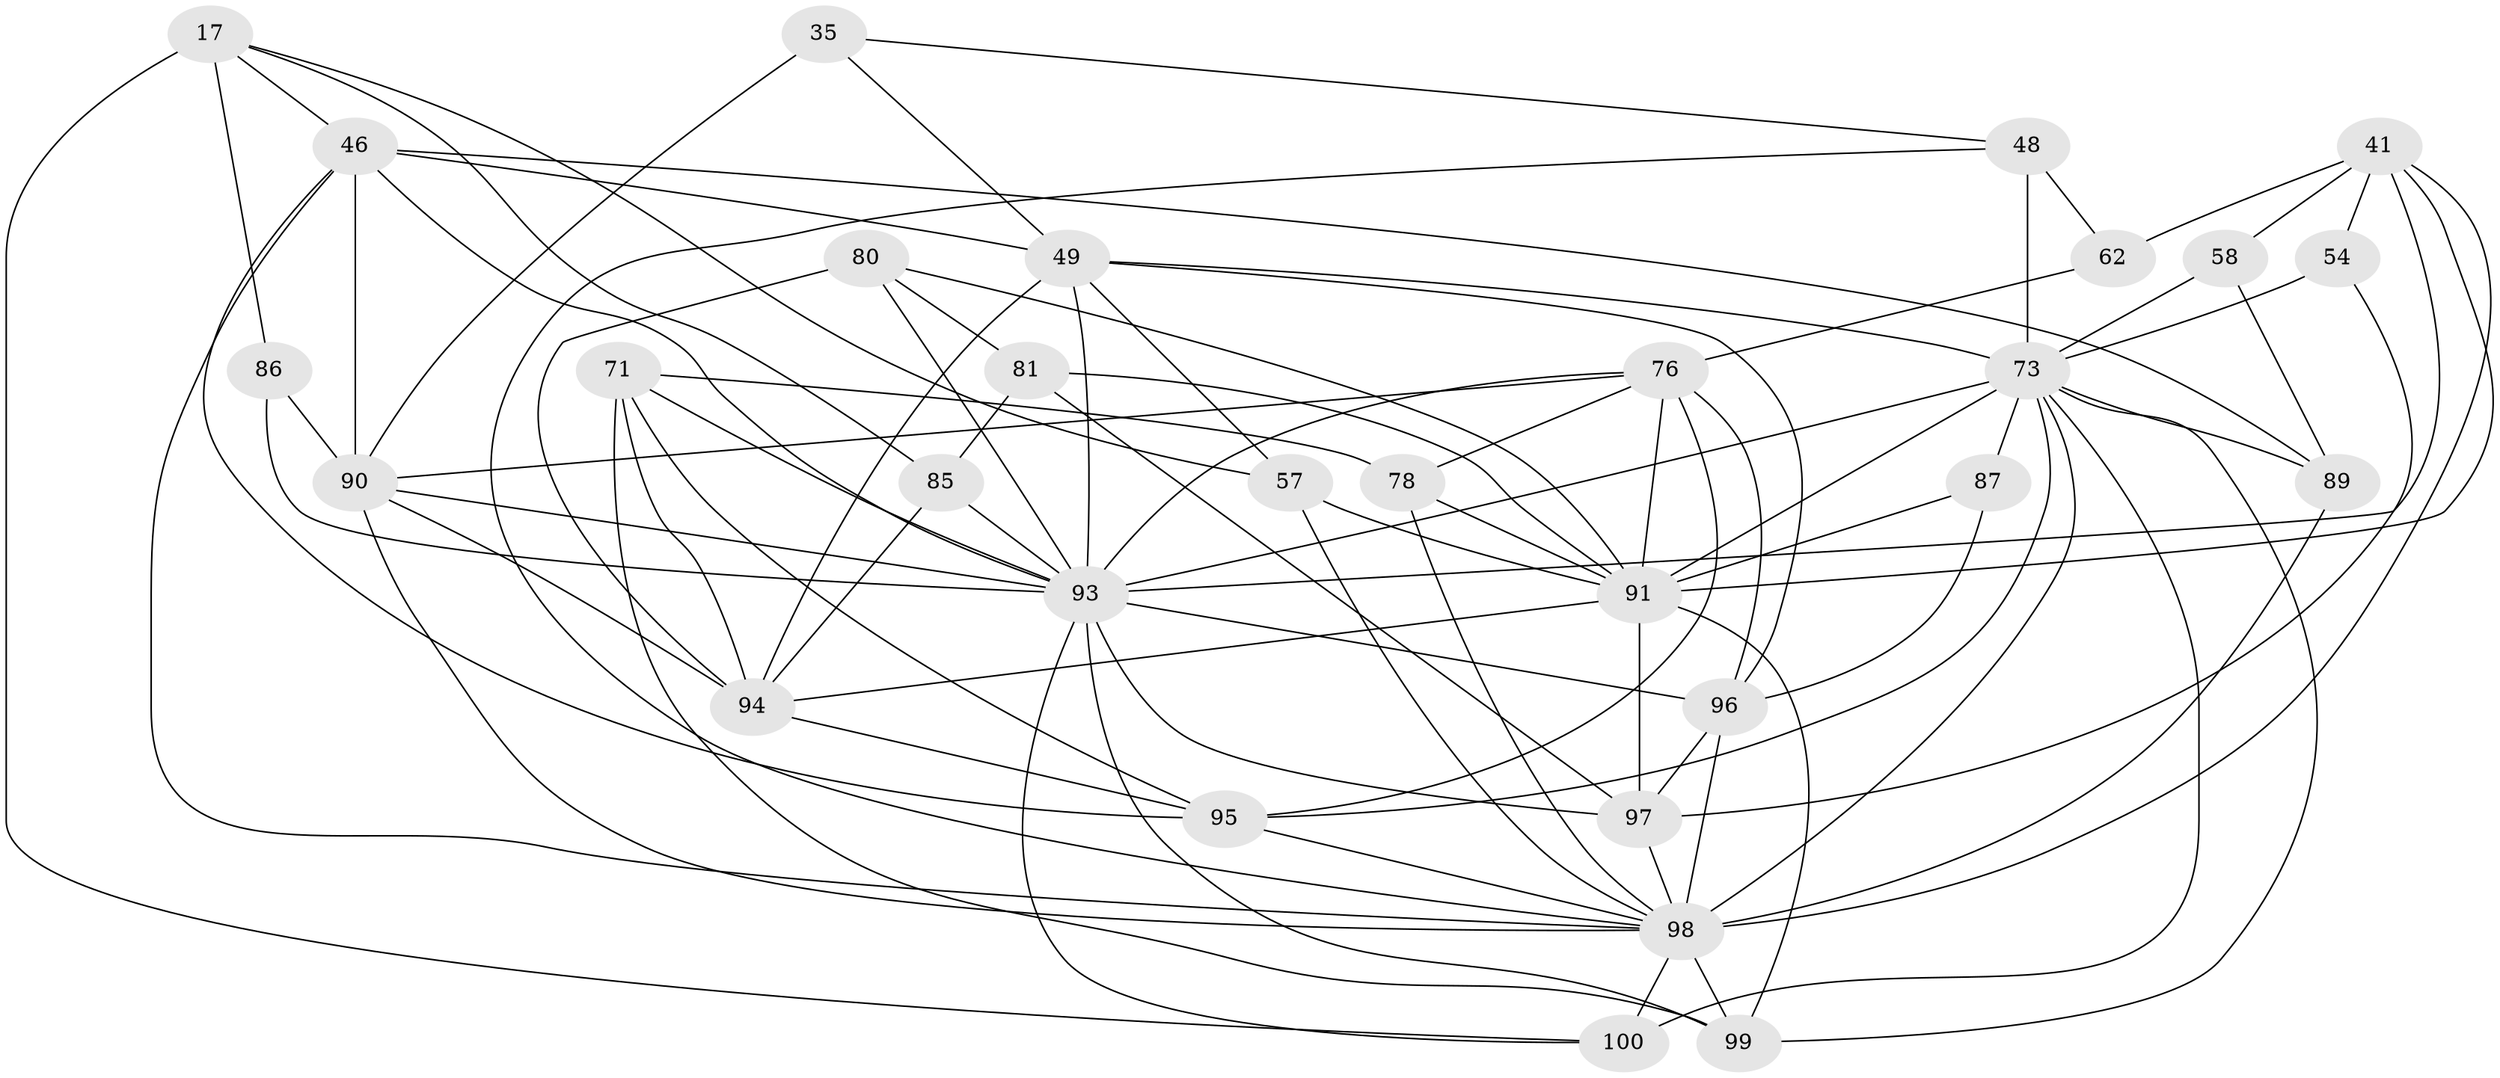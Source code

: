 // original degree distribution, {4: 1.0}
// Generated by graph-tools (version 1.1) at 2025/03/03/04/25 22:03:26]
// undirected, 30 vertices, 87 edges
graph export_dot {
graph [start="1"]
  node [color=gray90,style=filled];
  17 [super="+12"];
  35;
  41 [super="+32"];
  46 [super="+34+36"];
  48 [super="+14"];
  49 [super="+11+25+22+23"];
  54;
  57;
  58;
  62;
  71 [super="+40"];
  73 [super="+5+42+31+63"];
  76 [super="+72+70"];
  78 [super="+67"];
  80 [super="+38"];
  81 [super="+75"];
  85;
  86 [super="+52"];
  87;
  89 [super="+50"];
  90 [super="+20+59+60"];
  91 [super="+74+64"];
  93 [super="+68+53+44"];
  94 [super="+13+55+92"];
  95 [super="+65"];
  96 [super="+10+33+82"];
  97 [super="+66"];
  98 [super="+16+30+88+69+51+83"];
  99 [super="+84"];
  100 [super="+61"];
  17 -- 86 [weight=2];
  17 -- 57;
  17 -- 85;
  17 -- 100;
  17 -- 46;
  35 -- 49;
  35 -- 48;
  35 -- 90 [weight=2];
  41 -- 58;
  41 -- 98 [weight=2];
  41 -- 91;
  41 -- 54 [weight=2];
  41 -- 93;
  41 -- 62;
  46 -- 90 [weight=3];
  46 -- 49 [weight=3];
  46 -- 89;
  46 -- 95 [weight=2];
  46 -- 93;
  46 -- 98;
  48 -- 62;
  48 -- 98;
  48 -- 73 [weight=3];
  49 -- 73 [weight=2];
  49 -- 96 [weight=2];
  49 -- 57;
  49 -- 94 [weight=2];
  49 -- 93;
  54 -- 73;
  54 -- 97;
  57 -- 91;
  57 -- 98;
  58 -- 89 [weight=2];
  58 -- 73;
  62 -- 76 [weight=2];
  71 -- 95;
  71 -- 78;
  71 -- 99 [weight=2];
  71 -- 94;
  71 -- 93;
  73 -- 91;
  73 -- 100 [weight=2];
  73 -- 95 [weight=2];
  73 -- 99 [weight=2];
  73 -- 87;
  73 -- 89;
  73 -- 93;
  73 -- 98;
  76 -- 96;
  76 -- 90;
  76 -- 91 [weight=2];
  76 -- 93 [weight=2];
  76 -- 95;
  76 -- 78;
  78 -- 98 [weight=2];
  78 -- 91 [weight=2];
  80 -- 81 [weight=2];
  80 -- 94 [weight=2];
  80 -- 91;
  80 -- 93;
  81 -- 97 [weight=2];
  81 -- 91;
  81 -- 85;
  85 -- 93;
  85 -- 94;
  86 -- 90 [weight=2];
  86 -- 93 [weight=2];
  87 -- 96 [weight=2];
  87 -- 91;
  89 -- 98 [weight=2];
  90 -- 98;
  90 -- 94 [weight=2];
  90 -- 93;
  91 -- 97 [weight=2];
  91 -- 99;
  91 -- 94;
  93 -- 96 [weight=2];
  93 -- 97;
  93 -- 99 [weight=2];
  93 -- 100;
  94 -- 95;
  95 -- 98;
  96 -- 97 [weight=2];
  96 -- 98 [weight=5];
  97 -- 98 [weight=2];
  98 -- 100 [weight=2];
  98 -- 99;
}
